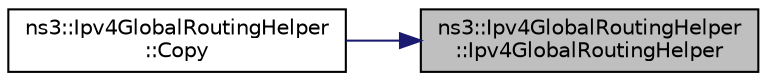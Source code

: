 digraph "ns3::Ipv4GlobalRoutingHelper::Ipv4GlobalRoutingHelper"
{
 // LATEX_PDF_SIZE
  edge [fontname="Helvetica",fontsize="10",labelfontname="Helvetica",labelfontsize="10"];
  node [fontname="Helvetica",fontsize="10",shape=record];
  rankdir="RL";
  Node1 [label="ns3::Ipv4GlobalRoutingHelper\l::Ipv4GlobalRoutingHelper",height=0.2,width=0.4,color="black", fillcolor="grey75", style="filled", fontcolor="black",tooltip="Construct a GlobalRoutingHelper to make life easier for managing global routing tasks."];
  Node1 -> Node2 [dir="back",color="midnightblue",fontsize="10",style="solid",fontname="Helvetica"];
  Node2 [label="ns3::Ipv4GlobalRoutingHelper\l::Copy",height=0.2,width=0.4,color="black", fillcolor="white", style="filled",URL="$classns3_1_1_ipv4_global_routing_helper.html#ac4602ec6934d49c6f4c4142653c338f0",tooltip=" "];
}
